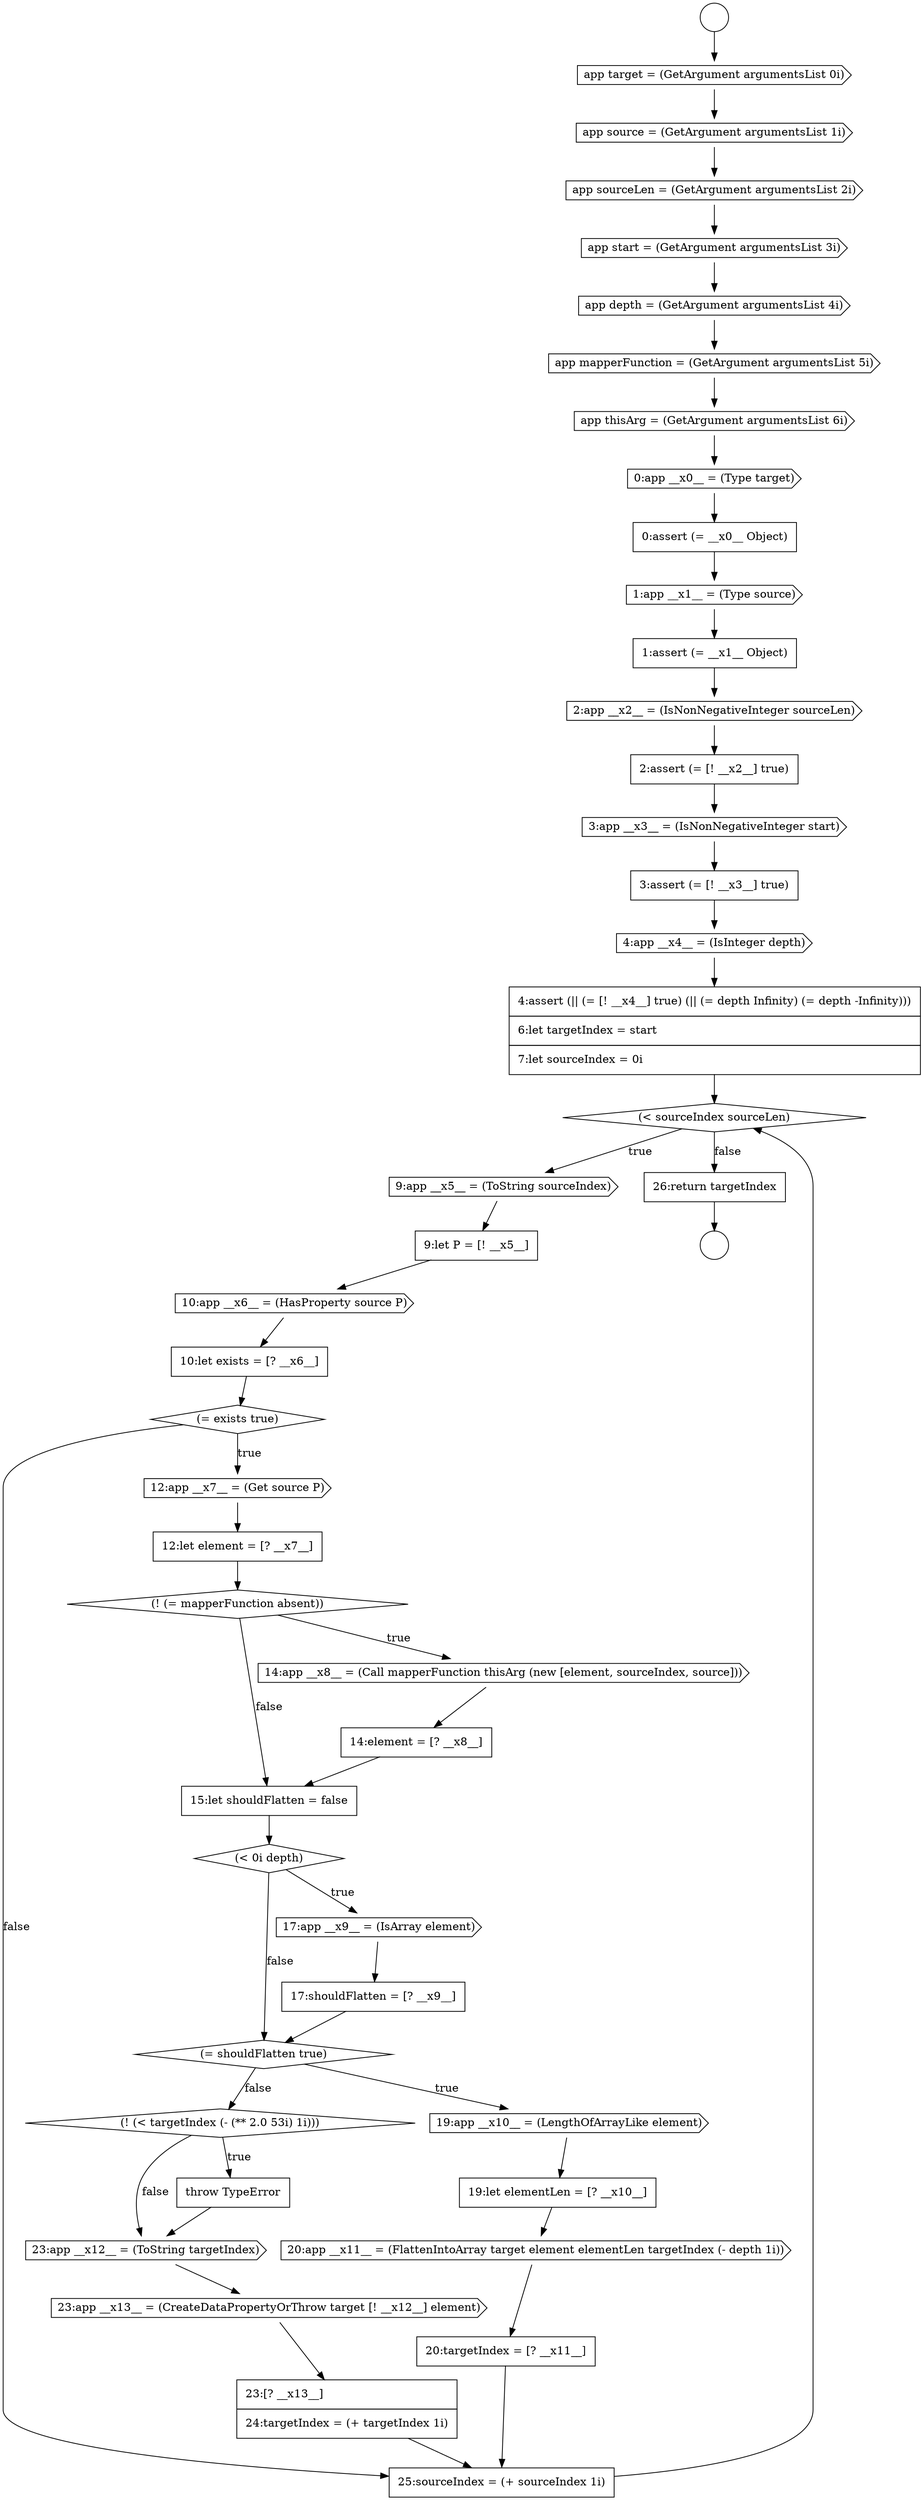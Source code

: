 digraph {
  node15720 [shape=cds, label=<<font color="black">3:app __x3__ = (IsNonNegativeInteger start)</font>> color="black" fillcolor="white" style=filled]
  node15735 [shape=none, margin=0, label=<<font color="black">
    <table border="0" cellborder="1" cellspacing="0" cellpadding="10">
      <tr><td align="left">15:let shouldFlatten = false</td></tr>
    </table>
  </font>> color="black" fillcolor="white" style=filled]
  node15706 [shape=circle label=" " color="black" fillcolor="white" style=filled]
  node15724 [shape=diamond, label=<<font color="black">(&lt; sourceIndex sourceLen)</font>> color="black" fillcolor="white" style=filled]
  node15728 [shape=none, margin=0, label=<<font color="black">
    <table border="0" cellborder="1" cellspacing="0" cellpadding="10">
      <tr><td align="left">10:let exists = [? __x6__]</td></tr>
    </table>
  </font>> color="black" fillcolor="white" style=filled]
  node15747 [shape=cds, label=<<font color="black">23:app __x13__ = (CreateDataPropertyOrThrow target [! __x12__] element)</font>> color="black" fillcolor="white" style=filled]
  node15725 [shape=cds, label=<<font color="black">9:app __x5__ = (ToString sourceIndex)</font>> color="black" fillcolor="white" style=filled]
  node15746 [shape=cds, label=<<font color="black">23:app __x12__ = (ToString targetIndex)</font>> color="black" fillcolor="white" style=filled]
  node15721 [shape=none, margin=0, label=<<font color="black">
    <table border="0" cellborder="1" cellspacing="0" cellpadding="10">
      <tr><td align="left">3:assert (= [! __x3__] true)</td></tr>
    </table>
  </font>> color="black" fillcolor="white" style=filled]
  node15749 [shape=none, margin=0, label=<<font color="black">
    <table border="0" cellborder="1" cellspacing="0" cellpadding="10">
      <tr><td align="left">25:sourceIndex = (+ sourceIndex 1i)</td></tr>
    </table>
  </font>> color="black" fillcolor="white" style=filled]
  node15722 [shape=cds, label=<<font color="black">4:app __x4__ = (IsInteger depth)</font>> color="black" fillcolor="white" style=filled]
  node15723 [shape=none, margin=0, label=<<font color="black">
    <table border="0" cellborder="1" cellspacing="0" cellpadding="10">
      <tr><td align="left">4:assert (|| (= [! __x4__] true) (|| (= depth Infinity) (= depth -Infinity)))</td></tr>
      <tr><td align="left">6:let targetIndex = start</td></tr>
      <tr><td align="left">7:let sourceIndex = 0i</td></tr>
    </table>
  </font>> color="black" fillcolor="white" style=filled]
  node15730 [shape=cds, label=<<font color="black">12:app __x7__ = (Get source P)</font>> color="black" fillcolor="white" style=filled]
  node15727 [shape=cds, label=<<font color="black">10:app __x6__ = (HasProperty source P)</font>> color="black" fillcolor="white" style=filled]
  node15742 [shape=cds, label=<<font color="black">20:app __x11__ = (FlattenIntoArray target element elementLen targetIndex (- depth 1i))</font>> color="black" fillcolor="white" style=filled]
  node15744 [shape=diamond, label=<<font color="black">(! (&lt; targetIndex (- (** 2.0 53i) 1i)))</font>> color="black" fillcolor="white" style=filled]
  node15716 [shape=cds, label=<<font color="black">1:app __x1__ = (Type source)</font>> color="black" fillcolor="white" style=filled]
  node15748 [shape=none, margin=0, label=<<font color="black">
    <table border="0" cellborder="1" cellspacing="0" cellpadding="10">
      <tr><td align="left">23:[? __x13__]</td></tr>
      <tr><td align="left">24:targetIndex = (+ targetIndex 1i)</td></tr>
    </table>
  </font>> color="black" fillcolor="white" style=filled]
  node15712 [shape=cds, label=<<font color="black">app mapperFunction = (GetArgument argumentsList 5i)</font>> color="black" fillcolor="white" style=filled]
  node15710 [shape=cds, label=<<font color="black">app start = (GetArgument argumentsList 3i)</font>> color="black" fillcolor="white" style=filled]
  node15738 [shape=none, margin=0, label=<<font color="black">
    <table border="0" cellborder="1" cellspacing="0" cellpadding="10">
      <tr><td align="left">17:shouldFlatten = [? __x9__]</td></tr>
    </table>
  </font>> color="black" fillcolor="white" style=filled]
  node15734 [shape=none, margin=0, label=<<font color="black">
    <table border="0" cellborder="1" cellspacing="0" cellpadding="10">
      <tr><td align="left">14:element = [? __x8__]</td></tr>
    </table>
  </font>> color="black" fillcolor="white" style=filled]
  node15719 [shape=none, margin=0, label=<<font color="black">
    <table border="0" cellborder="1" cellspacing="0" cellpadding="10">
      <tr><td align="left">2:assert (= [! __x2__] true)</td></tr>
    </table>
  </font>> color="black" fillcolor="white" style=filled]
  node15739 [shape=diamond, label=<<font color="black">(= shouldFlatten true)</font>> color="black" fillcolor="white" style=filled]
  node15714 [shape=cds, label=<<font color="black">0:app __x0__ = (Type target)</font>> color="black" fillcolor="white" style=filled]
  node15729 [shape=diamond, label=<<font color="black">(= exists true)</font>> color="black" fillcolor="white" style=filled]
  node15707 [shape=cds, label=<<font color="black">app target = (GetArgument argumentsList 0i)</font>> color="black" fillcolor="white" style=filled]
  node15715 [shape=none, margin=0, label=<<font color="black">
    <table border="0" cellborder="1" cellspacing="0" cellpadding="10">
      <tr><td align="left">0:assert (= __x0__ Object)</td></tr>
    </table>
  </font>> color="black" fillcolor="white" style=filled]
  node15718 [shape=cds, label=<<font color="black">2:app __x2__ = (IsNonNegativeInteger sourceLen)</font>> color="black" fillcolor="white" style=filled]
  node15733 [shape=cds, label=<<font color="black">14:app __x8__ = (Call mapperFunction thisArg (new [element, sourceIndex, source]))</font>> color="black" fillcolor="white" style=filled]
  node15708 [shape=cds, label=<<font color="black">app source = (GetArgument argumentsList 1i)</font>> color="black" fillcolor="white" style=filled]
  node15740 [shape=cds, label=<<font color="black">19:app __x10__ = (LengthOfArrayLike element)</font>> color="black" fillcolor="white" style=filled]
  node15713 [shape=cds, label=<<font color="black">app thisArg = (GetArgument argumentsList 6i)</font>> color="black" fillcolor="white" style=filled]
  node15750 [shape=none, margin=0, label=<<font color="black">
    <table border="0" cellborder="1" cellspacing="0" cellpadding="10">
      <tr><td align="left">26:return targetIndex</td></tr>
    </table>
  </font>> color="black" fillcolor="white" style=filled]
  node15745 [shape=none, margin=0, label=<<font color="black">
    <table border="0" cellborder="1" cellspacing="0" cellpadding="10">
      <tr><td align="left">throw TypeError</td></tr>
    </table>
  </font>> color="black" fillcolor="white" style=filled]
  node15736 [shape=diamond, label=<<font color="black">(&lt; 0i depth)</font>> color="black" fillcolor="white" style=filled]
  node15717 [shape=none, margin=0, label=<<font color="black">
    <table border="0" cellborder="1" cellspacing="0" cellpadding="10">
      <tr><td align="left">1:assert (= __x1__ Object)</td></tr>
    </table>
  </font>> color="black" fillcolor="white" style=filled]
  node15731 [shape=none, margin=0, label=<<font color="black">
    <table border="0" cellborder="1" cellspacing="0" cellpadding="10">
      <tr><td align="left">12:let element = [? __x7__]</td></tr>
    </table>
  </font>> color="black" fillcolor="white" style=filled]
  node15743 [shape=none, margin=0, label=<<font color="black">
    <table border="0" cellborder="1" cellspacing="0" cellpadding="10">
      <tr><td align="left">20:targetIndex = [? __x11__]</td></tr>
    </table>
  </font>> color="black" fillcolor="white" style=filled]
  node15705 [shape=circle label=" " color="black" fillcolor="white" style=filled]
  node15726 [shape=none, margin=0, label=<<font color="black">
    <table border="0" cellborder="1" cellspacing="0" cellpadding="10">
      <tr><td align="left">9:let P = [! __x5__]</td></tr>
    </table>
  </font>> color="black" fillcolor="white" style=filled]
  node15741 [shape=none, margin=0, label=<<font color="black">
    <table border="0" cellborder="1" cellspacing="0" cellpadding="10">
      <tr><td align="left">19:let elementLen = [? __x10__]</td></tr>
    </table>
  </font>> color="black" fillcolor="white" style=filled]
  node15737 [shape=cds, label=<<font color="black">17:app __x9__ = (IsArray element)</font>> color="black" fillcolor="white" style=filled]
  node15732 [shape=diamond, label=<<font color="black">(! (= mapperFunction absent))</font>> color="black" fillcolor="white" style=filled]
  node15711 [shape=cds, label=<<font color="black">app depth = (GetArgument argumentsList 4i)</font>> color="black" fillcolor="white" style=filled]
  node15709 [shape=cds, label=<<font color="black">app sourceLen = (GetArgument argumentsList 2i)</font>> color="black" fillcolor="white" style=filled]
  node15720 -> node15721 [ color="black"]
  node15749 -> node15724 [ color="black"]
  node15744 -> node15745 [label=<<font color="black">true</font>> color="black"]
  node15744 -> node15746 [label=<<font color="black">false</font>> color="black"]
  node15743 -> node15749 [ color="black"]
  node15713 -> node15714 [ color="black"]
  node15740 -> node15741 [ color="black"]
  node15715 -> node15716 [ color="black"]
  node15707 -> node15708 [ color="black"]
  node15726 -> node15727 [ color="black"]
  node15710 -> node15711 [ color="black"]
  node15728 -> node15729 [ color="black"]
  node15731 -> node15732 [ color="black"]
  node15730 -> node15731 [ color="black"]
  node15737 -> node15738 [ color="black"]
  node15722 -> node15723 [ color="black"]
  node15709 -> node15710 [ color="black"]
  node15732 -> node15733 [label=<<font color="black">true</font>> color="black"]
  node15732 -> node15735 [label=<<font color="black">false</font>> color="black"]
  node15721 -> node15722 [ color="black"]
  node15739 -> node15740 [label=<<font color="black">true</font>> color="black"]
  node15739 -> node15744 [label=<<font color="black">false</font>> color="black"]
  node15705 -> node15707 [ color="black"]
  node15750 -> node15706 [ color="black"]
  node15725 -> node15726 [ color="black"]
  node15745 -> node15746 [ color="black"]
  node15734 -> node15735 [ color="black"]
  node15719 -> node15720 [ color="black"]
  node15723 -> node15724 [ color="black"]
  node15712 -> node15713 [ color="black"]
  node15729 -> node15730 [label=<<font color="black">true</font>> color="black"]
  node15729 -> node15749 [label=<<font color="black">false</font>> color="black"]
  node15733 -> node15734 [ color="black"]
  node15708 -> node15709 [ color="black"]
  node15714 -> node15715 [ color="black"]
  node15736 -> node15737 [label=<<font color="black">true</font>> color="black"]
  node15736 -> node15739 [label=<<font color="black">false</font>> color="black"]
  node15724 -> node15725 [label=<<font color="black">true</font>> color="black"]
  node15724 -> node15750 [label=<<font color="black">false</font>> color="black"]
  node15716 -> node15717 [ color="black"]
  node15746 -> node15747 [ color="black"]
  node15747 -> node15748 [ color="black"]
  node15742 -> node15743 [ color="black"]
  node15741 -> node15742 [ color="black"]
  node15735 -> node15736 [ color="black"]
  node15727 -> node15728 [ color="black"]
  node15748 -> node15749 [ color="black"]
  node15711 -> node15712 [ color="black"]
  node15718 -> node15719 [ color="black"]
  node15717 -> node15718 [ color="black"]
  node15738 -> node15739 [ color="black"]
}
